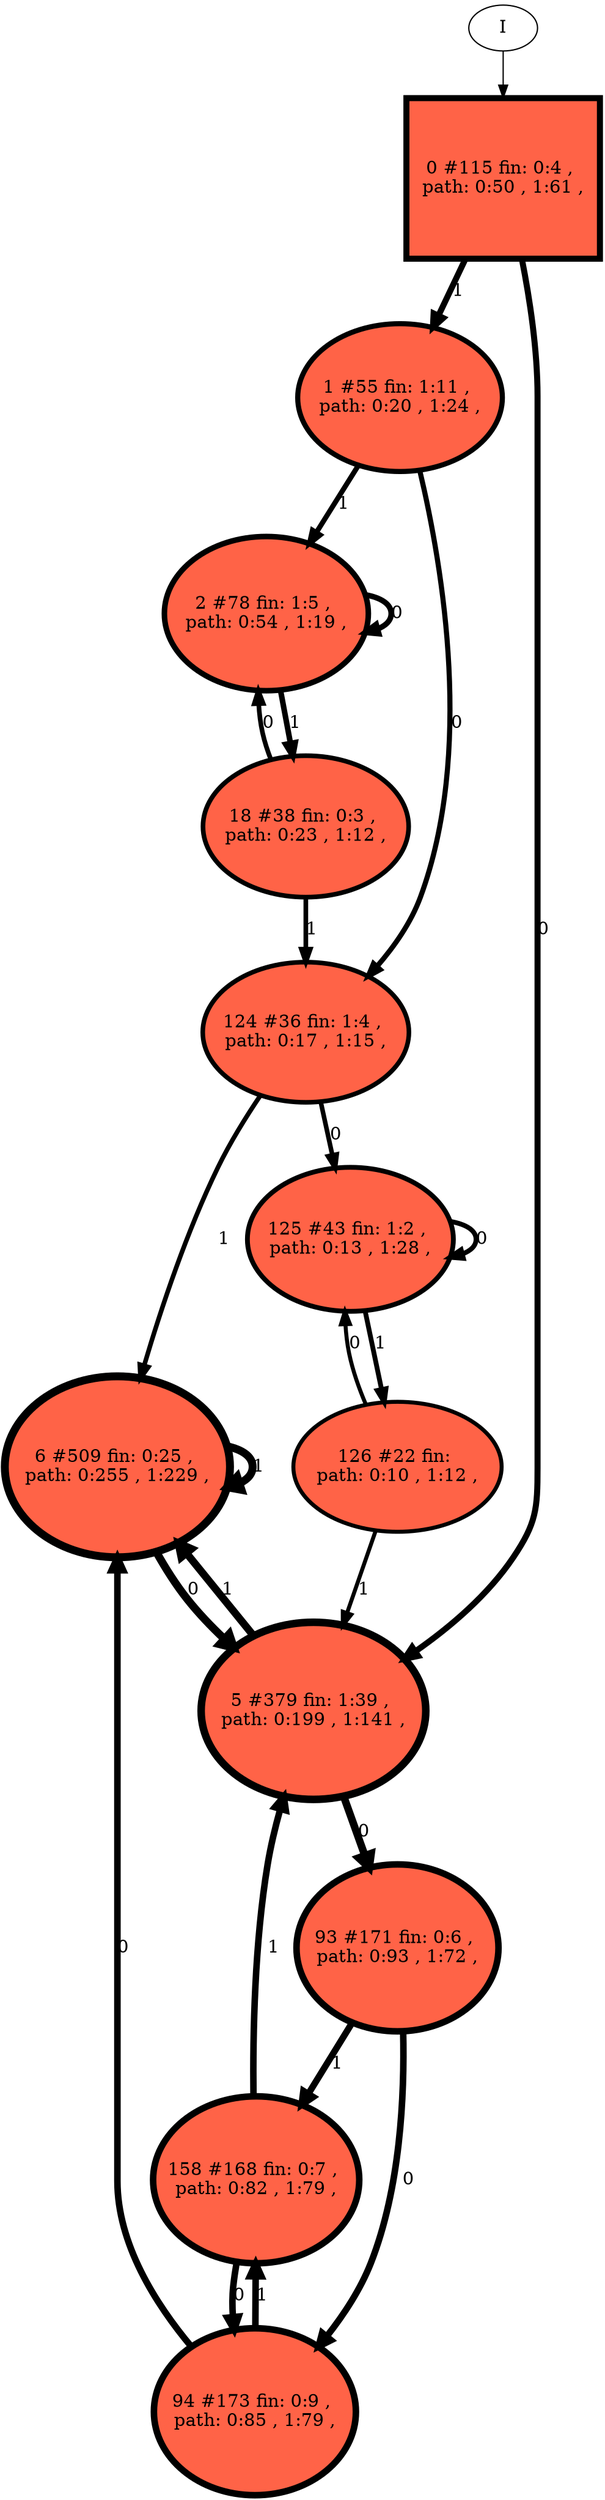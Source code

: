 // produced with flexfringe // 
digraph DFA {
	0 [label="root" shape=box];
		I -> 0;
	0 [ label="0 #115 fin: 0:4 , 
 path: 0:50 , 1:61 , " , style=filled, fillcolor="tomato", width=1.74982, height=1.74982, penwidth=4.75359];
		0 -> 1 [label="1 " , penwidth=4.75359 ];
		0 -> 5 [label="0 " , penwidth=4.75359 ];
	1 [ label="1 #55 fin: 1:11 , 
 path: 0:20 , 1:24 , " , style=filled, fillcolor="tomato", width=1.6145, height=1.6145, penwidth=4.02535];
		1 -> 2 [label="1 " , penwidth=4.02535 ];
		1 -> 124 [label="0 " , penwidth=4.02535 ];
	5 [ label="5 #379 fin: 1:39 , 
 path: 0:199 , 1:141 , " , style=filled, fillcolor="tomato", width=1.93733, height=1.93733, penwidth=5.94017];
		5 -> 6 [label="1 " , penwidth=5.94017 ];
		5 -> 93 [label="0 " , penwidth=5.94017 ];
	2 [ label="2 #78 fin: 1:5 , 
 path: 0:54 , 1:19 , " , style=filled, fillcolor="tomato", width=1.68073, height=1.68073, penwidth=4.36945];
		2 -> 18 [label="1 " , penwidth=4.36945 ];
		2 -> 2 [label="0 " , penwidth=4.36945 ];
	124 [ label="124 #36 fin: 1:4 , 
 path: 0:17 , 1:15 , " , style=filled, fillcolor="tomato", width=1.52843, height=1.52843, penwidth=3.61092];
		124 -> 6 [label="1 " , penwidth=3.61092 ];
		124 -> 125 [label="0 " , penwidth=3.61092 ];
	6 [ label="6 #509 fin: 0:25 , 
 path: 0:255 , 1:229 , " , style=filled, fillcolor="tomato", width=1.97885, height=1.97885, penwidth=6.23441];
		6 -> 6 [label="1 " , penwidth=6.23441 ];
		6 -> 5 [label="0 " , penwidth=6.23441 ];
	93 [ label="93 #171 fin: 0:6 , 
 path: 0:93 , 1:72 , " , style=filled, fillcolor="tomato", width=1.81604, height=1.81604, penwidth=5.14749];
		93 -> 158 [label="1 " , penwidth=5.14749 ];
		93 -> 94 [label="0 " , penwidth=5.14749 ];
	18 [ label="18 #38 fin: 0:3 , 
 path: 0:23 , 1:12 , " , style=filled, fillcolor="tomato", width=1.53978, height=1.53978, penwidth=3.66356];
		18 -> 124 [label="1 " , penwidth=3.66356 ];
		18 -> 2 [label="0 " , penwidth=3.66356 ];
	125 [ label="125 #43 fin: 1:2 , 
 path: 0:13 , 1:28 , " , style=filled, fillcolor="tomato", width=1.56532, height=1.56532, penwidth=3.78419];
		125 -> 126 [label="1 " , penwidth=3.78419 ];
		125 -> 125 [label="0 " , penwidth=3.78419 ];
	158 [ label="158 #168 fin: 0:7 , 
 path: 0:82 , 1:79 , " , style=filled, fillcolor="tomato", width=1.81318, height=1.81318, penwidth=5.1299];
		158 -> 5 [label="1 " , penwidth=5.1299 ];
		158 -> 94 [label="0 " , penwidth=5.1299 ];
	94 [ label="94 #173 fin: 0:9 , 
 path: 0:85 , 1:79 , " , style=filled, fillcolor="tomato", width=1.81792, height=1.81792, penwidth=5.15906];
		94 -> 158 [label="1 " , penwidth=5.15906 ];
		94 -> 6 [label="0 " , penwidth=5.15906 ];
	126 [ label="126 #22 fin: 
 path: 0:10 , 1:12 , " , style=filled, fillcolor="tomato", width=1.41961, height=1.41961, penwidth=3.13549];
		126 -> 5 [label="1 " , penwidth=3.13549 ];
		126 -> 125 [label="0 " , penwidth=3.13549 ];
}
